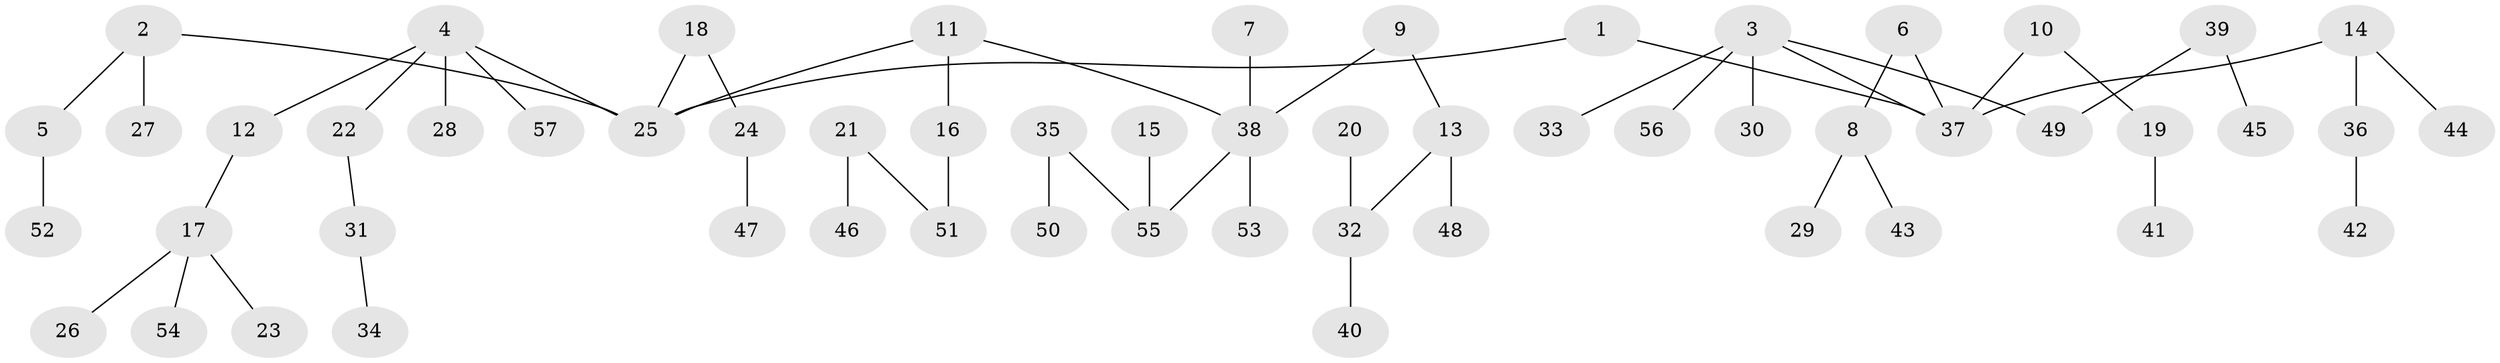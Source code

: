 // original degree distribution, {2: 0.2962962962962963, 6: 0.04938271604938271, 4: 0.037037037037037035, 3: 0.1111111111111111, 5: 0.024691358024691357, 1: 0.48148148148148145}
// Generated by graph-tools (version 1.1) at 2025/37/03/04/25 23:37:19]
// undirected, 57 vertices, 56 edges
graph export_dot {
  node [color=gray90,style=filled];
  1;
  2;
  3;
  4;
  5;
  6;
  7;
  8;
  9;
  10;
  11;
  12;
  13;
  14;
  15;
  16;
  17;
  18;
  19;
  20;
  21;
  22;
  23;
  24;
  25;
  26;
  27;
  28;
  29;
  30;
  31;
  32;
  33;
  34;
  35;
  36;
  37;
  38;
  39;
  40;
  41;
  42;
  43;
  44;
  45;
  46;
  47;
  48;
  49;
  50;
  51;
  52;
  53;
  54;
  55;
  56;
  57;
  1 -- 25 [weight=1.0];
  1 -- 37 [weight=1.0];
  2 -- 5 [weight=1.0];
  2 -- 25 [weight=1.0];
  2 -- 27 [weight=1.0];
  3 -- 30 [weight=1.0];
  3 -- 33 [weight=1.0];
  3 -- 37 [weight=1.0];
  3 -- 49 [weight=1.0];
  3 -- 56 [weight=1.0];
  4 -- 12 [weight=1.0];
  4 -- 22 [weight=1.0];
  4 -- 25 [weight=1.0];
  4 -- 28 [weight=1.0];
  4 -- 57 [weight=1.0];
  5 -- 52 [weight=1.0];
  6 -- 8 [weight=1.0];
  6 -- 37 [weight=1.0];
  7 -- 38 [weight=1.0];
  8 -- 29 [weight=1.0];
  8 -- 43 [weight=1.0];
  9 -- 13 [weight=1.0];
  9 -- 38 [weight=1.0];
  10 -- 19 [weight=1.0];
  10 -- 37 [weight=1.0];
  11 -- 16 [weight=1.0];
  11 -- 25 [weight=1.0];
  11 -- 38 [weight=1.0];
  12 -- 17 [weight=1.0];
  13 -- 32 [weight=1.0];
  13 -- 48 [weight=1.0];
  14 -- 36 [weight=1.0];
  14 -- 37 [weight=1.0];
  14 -- 44 [weight=1.0];
  15 -- 55 [weight=1.0];
  16 -- 51 [weight=1.0];
  17 -- 23 [weight=1.0];
  17 -- 26 [weight=1.0];
  17 -- 54 [weight=1.0];
  18 -- 24 [weight=1.0];
  18 -- 25 [weight=1.0];
  19 -- 41 [weight=1.0];
  20 -- 32 [weight=1.0];
  21 -- 46 [weight=1.0];
  21 -- 51 [weight=1.0];
  22 -- 31 [weight=1.0];
  24 -- 47 [weight=1.0];
  31 -- 34 [weight=1.0];
  32 -- 40 [weight=1.0];
  35 -- 50 [weight=1.0];
  35 -- 55 [weight=1.0];
  36 -- 42 [weight=1.0];
  38 -- 53 [weight=1.0];
  38 -- 55 [weight=1.0];
  39 -- 45 [weight=1.0];
  39 -- 49 [weight=1.0];
}
